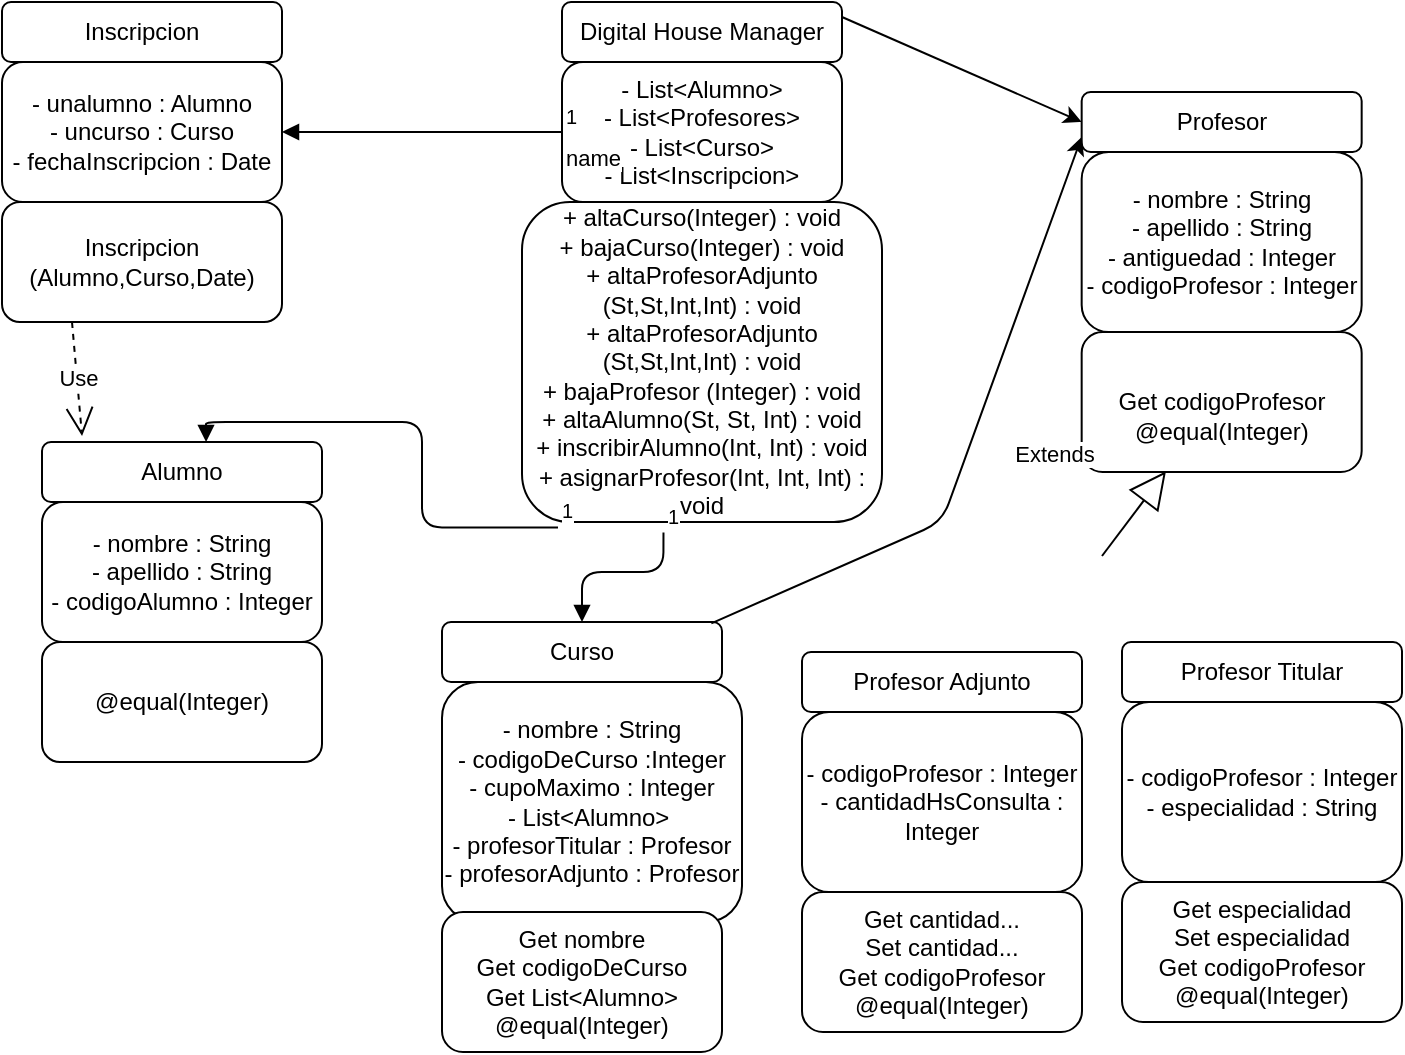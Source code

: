 <mxfile pages="1" version="11.2.6" type="google"><diagram id="EGLpCXyE8gq-I4jQBgik" name="Page-1"><mxGraphModel dx="942" dy="643" grid="1" gridSize="10" guides="1" tooltips="1" connect="1" arrows="1" fold="1" page="1" pageScale="1" pageWidth="827" pageHeight="1169" math="0" shadow="0"><root><mxCell id="0"/><mxCell id="1" parent="0"/><mxCell id="ruvjFCrBfn0qkWE9fzR3-2" value="Alumno" style="rounded=1;whiteSpace=wrap;html=1;" parent="1" vertex="1"><mxGeometry x="140" y="250" width="140" height="30" as="geometry"/></mxCell><mxCell id="ruvjFCrBfn0qkWE9fzR3-3" value="Curso" style="rounded=1;whiteSpace=wrap;html=1;" parent="1" vertex="1"><mxGeometry x="340" y="340" width="140" height="30" as="geometry"/></mxCell><mxCell id="ruvjFCrBfn0qkWE9fzR3-5" value="Profesor Titular" style="rounded=1;whiteSpace=wrap;html=1;" parent="1" vertex="1"><mxGeometry x="680" y="350" width="140" height="30" as="geometry"/></mxCell><mxCell id="ruvjFCrBfn0qkWE9fzR3-6" value="Profesor Adjunto" style="rounded=1;whiteSpace=wrap;html=1;" parent="1" vertex="1"><mxGeometry x="520" y="355" width="140" height="30" as="geometry"/></mxCell><mxCell id="ruvjFCrBfn0qkWE9fzR3-7" value="Inscripcion" style="rounded=1;whiteSpace=wrap;html=1;" parent="1" vertex="1"><mxGeometry x="120" y="30" width="140" height="30" as="geometry"/></mxCell><mxCell id="ruvjFCrBfn0qkWE9fzR3-8" value="Digital House Manager" style="rounded=1;whiteSpace=wrap;html=1;" parent="1" vertex="1"><mxGeometry x="400" y="30" width="140" height="30" as="geometry"/></mxCell><mxCell id="ruvjFCrBfn0qkWE9fzR3-9" value="- nombre : String&lt;br&gt;- apellido : String&lt;br&gt;- codigoAlumno : Integer" style="rounded=1;whiteSpace=wrap;html=1;" parent="1" vertex="1"><mxGeometry x="140" y="280" width="140" height="70" as="geometry"/></mxCell><mxCell id="ruvjFCrBfn0qkWE9fzR3-11" value="@equal(Integer)" style="rounded=1;whiteSpace=wrap;html=1;" parent="1" vertex="1"><mxGeometry x="140" y="350" width="140" height="60" as="geometry"/></mxCell><mxCell id="ruvjFCrBfn0qkWE9fzR3-12" value="- nombre : String&lt;br&gt;- codigoDeCurso :Integer&lt;br&gt;- cupoMaximo : Integer&lt;br&gt;- List&amp;lt;Alumno&amp;gt;&amp;nbsp;&lt;br&gt;- profesorTitular : Profesor&lt;br&gt;- profesorAdjunto : Profesor" style="rounded=1;whiteSpace=wrap;html=1;" parent="1" vertex="1"><mxGeometry x="340" y="370" width="150" height="120" as="geometry"/></mxCell><mxCell id="ruvjFCrBfn0qkWE9fzR3-13" value="Get nombre&lt;br&gt;Get codigoDeCurso&lt;br&gt;Get List&amp;lt;Alumno&amp;gt;&lt;br&gt;@equal(Integer)" style="rounded=1;whiteSpace=wrap;html=1;" parent="1" vertex="1"><mxGeometry x="340" y="485" width="140" height="70" as="geometry"/></mxCell><mxCell id="ruvjFCrBfn0qkWE9fzR3-16" value="- codigoProfesor : Integer&lt;br&gt;- especialidad : String" style="rounded=1;whiteSpace=wrap;html=1;" parent="1" vertex="1"><mxGeometry x="680" y="380" width="140" height="90" as="geometry"/></mxCell><mxCell id="ruvjFCrBfn0qkWE9fzR3-17" value="Get especialidad&lt;br&gt;Set especialidad&lt;br&gt;Get codigoProfesor&lt;br&gt;@equal(Integer)" style="rounded=1;whiteSpace=wrap;html=1;" parent="1" vertex="1"><mxGeometry x="680" y="470" width="140" height="70" as="geometry"/></mxCell><mxCell id="ruvjFCrBfn0qkWE9fzR3-18" value="- codigoProfesor : Integer&lt;br&gt;- cantidadHsConsulta : Integer" style="rounded=1;whiteSpace=wrap;html=1;" parent="1" vertex="1"><mxGeometry x="520" y="385" width="140" height="90" as="geometry"/></mxCell><mxCell id="ruvjFCrBfn0qkWE9fzR3-19" value="Get cantidad...&lt;br&gt;Set cantidad...&lt;br&gt;Get codigoProfesor&lt;br&gt;@equal(Integer)" style="rounded=1;whiteSpace=wrap;html=1;" parent="1" vertex="1"><mxGeometry x="520" y="475" width="140" height="70" as="geometry"/></mxCell><mxCell id="ruvjFCrBfn0qkWE9fzR3-22" value="- unalumno : Alumno&lt;br&gt;- uncurso : Curso&lt;br&gt;- fechaInscripcion : Date" style="rounded=1;whiteSpace=wrap;html=1;" parent="1" vertex="1"><mxGeometry x="120" y="60" width="140" height="70" as="geometry"/></mxCell><mxCell id="ruvjFCrBfn0qkWE9fzR3-23" value="Inscripcion (Alumno,Curso,Date)" style="rounded=1;whiteSpace=wrap;html=1;" parent="1" vertex="1"><mxGeometry x="120" y="130" width="140" height="60" as="geometry"/></mxCell><mxCell id="ruvjFCrBfn0qkWE9fzR3-24" value="- List&amp;lt;Alumno&amp;gt;&lt;br&gt;- List&amp;lt;Profesores&amp;gt;&lt;br&gt;- List&amp;lt;Curso&amp;gt;&lt;br&gt;- List&amp;lt;Inscripcion&amp;gt;" style="rounded=1;whiteSpace=wrap;html=1;" parent="1" vertex="1"><mxGeometry x="400" y="60" width="140" height="70" as="geometry"/></mxCell><mxCell id="ruvjFCrBfn0qkWE9fzR3-25" value="+ altaCurso(Integer) : void&lt;br&gt;+ bajaCurso(Integer) : void&lt;br&gt;+ altaProfesorAdjunto (St,St,Int,Int) : void&lt;br&gt;+ altaProfesorAdjunto (St,St,Int,Int) : void&lt;br&gt;+ bajaProfesor (Integer) : void&lt;br&gt;+ altaAlumno(St, St, Int) : void&lt;br&gt;+ inscribirAlumno(Int, Int) : void&lt;br&gt;+ asignarProfesor(Int, Int, Int) : void" style="rounded=1;whiteSpace=wrap;html=1;" parent="1" vertex="1"><mxGeometry x="380" y="130" width="180" height="160" as="geometry"/></mxCell><mxCell id="ruvjFCrBfn0qkWE9fzR3-40" value="" style="endArrow=block;endFill=1;html=1;edgeStyle=orthogonalEdgeStyle;align=left;verticalAlign=top;exitX=0.393;exitY=1.033;exitDx=0;exitDy=0;exitPerimeter=0;" parent="1" source="ruvjFCrBfn0qkWE9fzR3-25" target="ruvjFCrBfn0qkWE9fzR3-3" edge="1"><mxGeometry x="-1" relative="1" as="geometry"><mxPoint x="280" y="230" as="sourcePoint"/><mxPoint x="360" y="280" as="targetPoint"/></mxGeometry></mxCell><mxCell id="ruvjFCrBfn0qkWE9fzR3-41" value="1" style="resizable=0;html=1;align=left;verticalAlign=bottom;labelBackgroundColor=#ffffff;fontSize=10;" parent="ruvjFCrBfn0qkWE9fzR3-40" connectable="0" vertex="1"><mxGeometry x="-1" relative="1" as="geometry"/></mxCell><mxCell id="ruvjFCrBfn0qkWE9fzR3-42" value="" style="endArrow=block;endFill=1;html=1;edgeStyle=orthogonalEdgeStyle;align=left;verticalAlign=top;exitX=0.1;exitY=1.017;exitDx=0;exitDy=0;exitPerimeter=0;entryX=0.586;entryY=0;entryDx=0;entryDy=0;entryPerimeter=0;" parent="1" source="ruvjFCrBfn0qkWE9fzR3-25" target="ruvjFCrBfn0qkWE9fzR3-2" edge="1"><mxGeometry x="-1" relative="1" as="geometry"><mxPoint x="290" y="240" as="sourcePoint"/><mxPoint x="370" y="240" as="targetPoint"/></mxGeometry></mxCell><mxCell id="ruvjFCrBfn0qkWE9fzR3-43" value="1" style="resizable=0;html=1;align=left;verticalAlign=bottom;labelBackgroundColor=#ffffff;fontSize=10;" parent="ruvjFCrBfn0qkWE9fzR3-42" connectable="0" vertex="1"><mxGeometry x="-1" relative="1" as="geometry"/></mxCell><mxCell id="ruvjFCrBfn0qkWE9fzR3-45" value="Use" style="endArrow=open;endSize=12;dashed=1;html=1;exitX=0.25;exitY=1;exitDx=0;exitDy=0;entryX=0.143;entryY=-0.1;entryDx=0;entryDy=0;entryPerimeter=0;" parent="1" source="ruvjFCrBfn0qkWE9fzR3-23" target="ruvjFCrBfn0qkWE9fzR3-2" edge="1"><mxGeometry width="160" relative="1" as="geometry"><mxPoint x="40" y="220" as="sourcePoint"/><mxPoint x="200" y="220" as="targetPoint"/></mxGeometry></mxCell><mxCell id="ruvjFCrBfn0qkWE9fzR3-46" value="name" style="endArrow=block;endFill=1;html=1;edgeStyle=orthogonalEdgeStyle;align=left;verticalAlign=top;exitX=0;exitY=0.5;exitDx=0;exitDy=0;entryX=1;entryY=0.5;entryDx=0;entryDy=0;" parent="1" source="ruvjFCrBfn0qkWE9fzR3-24" target="ruvjFCrBfn0qkWE9fzR3-22" edge="1"><mxGeometry x="-1" relative="1" as="geometry"><mxPoint x="150" y="19.5" as="sourcePoint"/><mxPoint x="310" y="19.5" as="targetPoint"/></mxGeometry></mxCell><mxCell id="ruvjFCrBfn0qkWE9fzR3-47" value="1" style="resizable=0;html=1;align=left;verticalAlign=bottom;labelBackgroundColor=#ffffff;fontSize=10;" parent="ruvjFCrBfn0qkWE9fzR3-46" connectable="0" vertex="1"><mxGeometry x="-1" relative="1" as="geometry"/></mxCell><mxCell id="umhIa1prFtZ-wxratLzD-1" value="Profesor" style="rounded=1;whiteSpace=wrap;html=1;" vertex="1" parent="1"><mxGeometry x="659.833" y="75" width="140" height="30" as="geometry"/></mxCell><mxCell id="umhIa1prFtZ-wxratLzD-2" value="- nombre : String&lt;br&gt;- apellido : String&lt;br&gt;- antiguedad : Integer&lt;br&gt;- codigoProfesor : Integer" style="rounded=1;whiteSpace=wrap;html=1;" vertex="1" parent="1"><mxGeometry x="659.833" y="105" width="140" height="90" as="geometry"/></mxCell><mxCell id="umhIa1prFtZ-wxratLzD-3" value="&lt;br&gt;Get codigoProfesor&lt;br&gt;@equal(Integer)" style="rounded=1;whiteSpace=wrap;html=1;" vertex="1" parent="1"><mxGeometry x="659.833" y="195" width="140" height="70" as="geometry"/></mxCell><mxCell id="umhIa1prFtZ-wxratLzD-4" value="" style="endArrow=classic;html=1;exitX=0.962;exitY=0.022;exitDx=0;exitDy=0;exitPerimeter=0;entryX=0;entryY=0.75;entryDx=0;entryDy=0;" edge="1" parent="1" source="ruvjFCrBfn0qkWE9fzR3-3" target="umhIa1prFtZ-wxratLzD-1"><mxGeometry width="50" height="50" relative="1" as="geometry"><mxPoint x="130" y="630" as="sourcePoint"/><mxPoint x="180" y="580" as="targetPoint"/><Array as="points"><mxPoint x="590" y="290"/></Array></mxGeometry></mxCell><mxCell id="umhIa1prFtZ-wxratLzD-5" value="" style="endArrow=classic;html=1;exitX=1;exitY=0.25;exitDx=0;exitDy=0;entryX=0;entryY=0.5;entryDx=0;entryDy=0;" edge="1" parent="1" source="ruvjFCrBfn0qkWE9fzR3-8" target="umhIa1prFtZ-wxratLzD-1"><mxGeometry width="50" height="50" relative="1" as="geometry"><mxPoint x="130" y="630" as="sourcePoint"/><mxPoint x="180" y="580" as="targetPoint"/></mxGeometry></mxCell><mxCell id="umhIa1prFtZ-wxratLzD-8" value="Extends" style="endArrow=block;endSize=16;endFill=0;html=1;entryX=0.301;entryY=0.995;entryDx=0;entryDy=0;entryPerimeter=0;" edge="1" parent="1" target="umhIa1prFtZ-wxratLzD-3"><mxGeometry y="50" width="160" relative="1" as="geometry"><mxPoint x="670" y="307" as="sourcePoint"/><mxPoint x="750" y="307" as="targetPoint"/><mxPoint as="offset"/></mxGeometry></mxCell></root></mxGraphModel></diagram></mxfile>